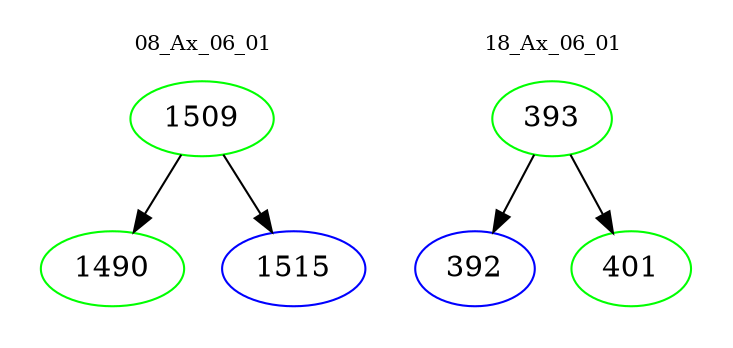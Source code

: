 digraph{
subgraph cluster_0 {
color = white
label = "08_Ax_06_01";
fontsize=10;
T0_1509 [label="1509", color="green"]
T0_1509 -> T0_1490 [color="black"]
T0_1490 [label="1490", color="green"]
T0_1509 -> T0_1515 [color="black"]
T0_1515 [label="1515", color="blue"]
}
subgraph cluster_1 {
color = white
label = "18_Ax_06_01";
fontsize=10;
T1_393 [label="393", color="green"]
T1_393 -> T1_392 [color="black"]
T1_392 [label="392", color="blue"]
T1_393 -> T1_401 [color="black"]
T1_401 [label="401", color="green"]
}
}
